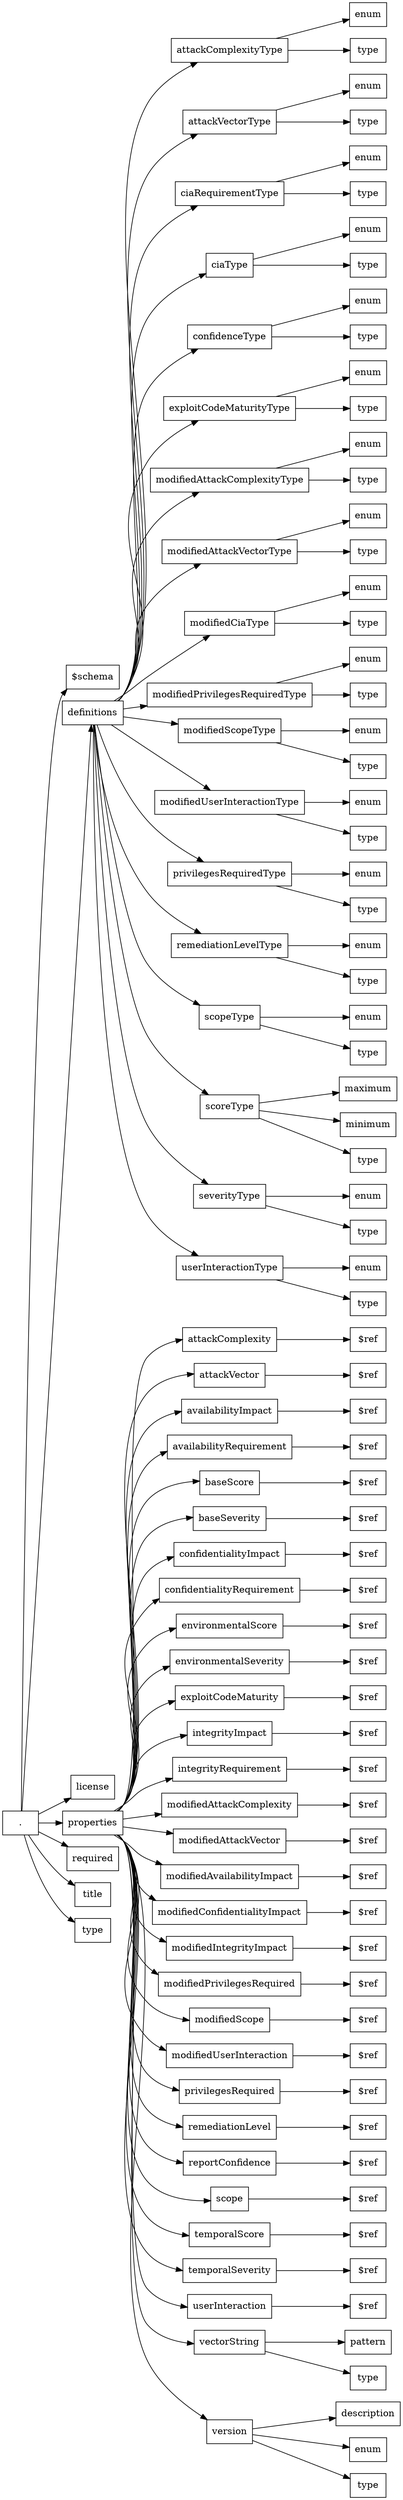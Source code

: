 digraph G {
    node [shape=box];
    edge [dir=forward];
    rankdir=LR;

    "b2ba6485-7c49-4f3e-ba02-1241c6d13d39" [label="."];
    "$schema" [label="$schema"];
    "definitions" [label="definitions"];
    "definitions.attackComplexityType" [label="attackComplexityType"];
    "definitions.attackComplexityType.enum" [label="enum"];
    "definitions.attackComplexityType.type" [label="type"];
    "definitions.attackVectorType" [label="attackVectorType"];
    "definitions.attackVectorType.enum" [label="enum"];
    "definitions.attackVectorType.type" [label="type"];
    "definitions.ciaRequirementType" [label="ciaRequirementType"];
    "definitions.ciaRequirementType.enum" [label="enum"];
    "definitions.ciaRequirementType.type" [label="type"];
    "definitions.ciaType" [label="ciaType"];
    "definitions.ciaType.enum" [label="enum"];
    "definitions.ciaType.type" [label="type"];
    "definitions.confidenceType" [label="confidenceType"];
    "definitions.confidenceType.enum" [label="enum"];
    "definitions.confidenceType.type" [label="type"];
    "definitions.exploitCodeMaturityType" [label="exploitCodeMaturityType"];
    "definitions.exploitCodeMaturityType.enum" [label="enum"];
    "definitions.exploitCodeMaturityType.type" [label="type"];
    "definitions.modifiedAttackComplexityType" [label="modifiedAttackComplexityType"];
    "definitions.modifiedAttackComplexityType.enum" [label="enum"];
    "definitions.modifiedAttackComplexityType.type" [label="type"];
    "definitions.modifiedAttackVectorType" [label="modifiedAttackVectorType"];
    "definitions.modifiedAttackVectorType.enum" [label="enum"];
    "definitions.modifiedAttackVectorType.type" [label="type"];
    "definitions.modifiedCiaType" [label="modifiedCiaType"];
    "definitions.modifiedCiaType.enum" [label="enum"];
    "definitions.modifiedCiaType.type" [label="type"];
    "definitions.modifiedPrivilegesRequiredType" [label="modifiedPrivilegesRequiredType"];
    "definitions.modifiedPrivilegesRequiredType.enum" [label="enum"];
    "definitions.modifiedPrivilegesRequiredType.type" [label="type"];
    "definitions.modifiedScopeType" [label="modifiedScopeType"];
    "definitions.modifiedScopeType.enum" [label="enum"];
    "definitions.modifiedScopeType.type" [label="type"];
    "definitions.modifiedUserInteractionType" [label="modifiedUserInteractionType"];
    "definitions.modifiedUserInteractionType.enum" [label="enum"];
    "definitions.modifiedUserInteractionType.type" [label="type"];
    "definitions.privilegesRequiredType" [label="privilegesRequiredType"];
    "definitions.privilegesRequiredType.enum" [label="enum"];
    "definitions.privilegesRequiredType.type" [label="type"];
    "definitions.remediationLevelType" [label="remediationLevelType"];
    "definitions.remediationLevelType.enum" [label="enum"];
    "definitions.remediationLevelType.type" [label="type"];
    "definitions.scopeType" [label="scopeType"];
    "definitions.scopeType.enum" [label="enum"];
    "definitions.scopeType.type" [label="type"];
    "definitions.scoreType" [label="scoreType"];
    "definitions.scoreType.maximum" [label="maximum"];
    "definitions.scoreType.minimum" [label="minimum"];
    "definitions.scoreType.type" [label="type"];
    "definitions.severityType" [label="severityType"];
    "definitions.severityType.enum" [label="enum"];
    "definitions.severityType.type" [label="type"];
    "definitions.userInteractionType" [label="userInteractionType"];
    "definitions.userInteractionType.enum" [label="enum"];
    "definitions.userInteractionType.type" [label="type"];
    "license" [label="license"];
    "properties" [label="properties"];
    "properties.attackComplexity" [label="attackComplexity"];
    "properties.attackComplexity.$ref" [label="$ref"];
    "properties.attackVector" [label="attackVector"];
    "properties.attackVector.$ref" [label="$ref"];
    "properties.availabilityImpact" [label="availabilityImpact"];
    "properties.availabilityImpact.$ref" [label="$ref"];
    "properties.availabilityRequirement" [label="availabilityRequirement"];
    "properties.availabilityRequirement.$ref" [label="$ref"];
    "properties.baseScore" [label="baseScore"];
    "properties.baseScore.$ref" [label="$ref"];
    "properties.baseSeverity" [label="baseSeverity"];
    "properties.baseSeverity.$ref" [label="$ref"];
    "properties.confidentialityImpact" [label="confidentialityImpact"];
    "properties.confidentialityImpact.$ref" [label="$ref"];
    "properties.confidentialityRequirement" [label="confidentialityRequirement"];
    "properties.confidentialityRequirement.$ref" [label="$ref"];
    "properties.environmentalScore" [label="environmentalScore"];
    "properties.environmentalScore.$ref" [label="$ref"];
    "properties.environmentalSeverity" [label="environmentalSeverity"];
    "properties.environmentalSeverity.$ref" [label="$ref"];
    "properties.exploitCodeMaturity" [label="exploitCodeMaturity"];
    "properties.exploitCodeMaturity.$ref" [label="$ref"];
    "properties.integrityImpact" [label="integrityImpact"];
    "properties.integrityImpact.$ref" [label="$ref"];
    "properties.integrityRequirement" [label="integrityRequirement"];
    "properties.integrityRequirement.$ref" [label="$ref"];
    "properties.modifiedAttackComplexity" [label="modifiedAttackComplexity"];
    "properties.modifiedAttackComplexity.$ref" [label="$ref"];
    "properties.modifiedAttackVector" [label="modifiedAttackVector"];
    "properties.modifiedAttackVector.$ref" [label="$ref"];
    "properties.modifiedAvailabilityImpact" [label="modifiedAvailabilityImpact"];
    "properties.modifiedAvailabilityImpact.$ref" [label="$ref"];
    "properties.modifiedConfidentialityImpact" [label="modifiedConfidentialityImpact"];
    "properties.modifiedConfidentialityImpact.$ref" [label="$ref"];
    "properties.modifiedIntegrityImpact" [label="modifiedIntegrityImpact"];
    "properties.modifiedIntegrityImpact.$ref" [label="$ref"];
    "properties.modifiedPrivilegesRequired" [label="modifiedPrivilegesRequired"];
    "properties.modifiedPrivilegesRequired.$ref" [label="$ref"];
    "properties.modifiedScope" [label="modifiedScope"];
    "properties.modifiedScope.$ref" [label="$ref"];
    "properties.modifiedUserInteraction" [label="modifiedUserInteraction"];
    "properties.modifiedUserInteraction.$ref" [label="$ref"];
    "properties.privilegesRequired" [label="privilegesRequired"];
    "properties.privilegesRequired.$ref" [label="$ref"];
    "properties.remediationLevel" [label="remediationLevel"];
    "properties.remediationLevel.$ref" [label="$ref"];
    "properties.reportConfidence" [label="reportConfidence"];
    "properties.reportConfidence.$ref" [label="$ref"];
    "properties.scope" [label="scope"];
    "properties.scope.$ref" [label="$ref"];
    "properties.temporalScore" [label="temporalScore"];
    "properties.temporalScore.$ref" [label="$ref"];
    "properties.temporalSeverity" [label="temporalSeverity"];
    "properties.temporalSeverity.$ref" [label="$ref"];
    "properties.userInteraction" [label="userInteraction"];
    "properties.userInteraction.$ref" [label="$ref"];
    "properties.vectorString" [label="vectorString"];
    "properties.vectorString.pattern" [label="pattern"];
    "properties.vectorString.type" [label="type"];
    "properties.version" [label="version"];
    "properties.version.description" [label="description"];
    "properties.version.enum" [label="enum"];
    "properties.version.type" [label="type"];
    "required" [label="required"];
    "title" [label="title"];
    "type" [label="type"];

    "b2ba6485-7c49-4f3e-ba02-1241c6d13d39" -> "$schema";
    "b2ba6485-7c49-4f3e-ba02-1241c6d13d39" -> "definitions";
    "b2ba6485-7c49-4f3e-ba02-1241c6d13d39" -> "license";
    "b2ba6485-7c49-4f3e-ba02-1241c6d13d39" -> "properties";
    "b2ba6485-7c49-4f3e-ba02-1241c6d13d39" -> "required";
    "b2ba6485-7c49-4f3e-ba02-1241c6d13d39" -> "title";
    "b2ba6485-7c49-4f3e-ba02-1241c6d13d39" -> "type";

    "definitions" -> "definitions.attackComplexityType";
    "definitions" -> "definitions.attackVectorType";
    "definitions" -> "definitions.ciaRequirementType";
    "definitions" -> "definitions.ciaType";
    "definitions" -> "definitions.confidenceType";
    "definitions" -> "definitions.exploitCodeMaturityType";
    "definitions" -> "definitions.modifiedAttackComplexityType";
    "definitions" -> "definitions.modifiedAttackVectorType";
    "definitions" -> "definitions.modifiedCiaType";
    "definitions" -> "definitions.modifiedPrivilegesRequiredType";
    "definitions" -> "definitions.modifiedScopeType";
    "definitions" -> "definitions.modifiedUserInteractionType";
    "definitions" -> "definitions.privilegesRequiredType";
    "definitions" -> "definitions.remediationLevelType";
    "definitions" -> "definitions.scopeType";
    "definitions" -> "definitions.scoreType";
    "definitions" -> "definitions.severityType";
    "definitions" -> "definitions.userInteractionType";
    "definitions.attackComplexityType" -> "definitions.attackComplexityType.enum";
    "definitions.attackComplexityType" -> "definitions.attackComplexityType.type";
    "definitions.attackVectorType" -> "definitions.attackVectorType.enum";
    "definitions.attackVectorType" -> "definitions.attackVectorType.type";
    "definitions.ciaRequirementType" -> "definitions.ciaRequirementType.enum";
    "definitions.ciaRequirementType" -> "definitions.ciaRequirementType.type";
    "definitions.ciaType" -> "definitions.ciaType.enum";
    "definitions.ciaType" -> "definitions.ciaType.type";
    "definitions.confidenceType" -> "definitions.confidenceType.enum";
    "definitions.confidenceType" -> "definitions.confidenceType.type";
    "definitions.exploitCodeMaturityType" -> "definitions.exploitCodeMaturityType.enum";
    "definitions.exploitCodeMaturityType" -> "definitions.exploitCodeMaturityType.type";
    "definitions.modifiedAttackComplexityType" -> "definitions.modifiedAttackComplexityType.enum";
    "definitions.modifiedAttackComplexityType" -> "definitions.modifiedAttackComplexityType.type";
    "definitions.modifiedAttackVectorType" -> "definitions.modifiedAttackVectorType.enum";
    "definitions.modifiedAttackVectorType" -> "definitions.modifiedAttackVectorType.type";
    "definitions.modifiedCiaType" -> "definitions.modifiedCiaType.enum";
    "definitions.modifiedCiaType" -> "definitions.modifiedCiaType.type";
    "definitions.modifiedPrivilegesRequiredType" -> "definitions.modifiedPrivilegesRequiredType.enum";
    "definitions.modifiedPrivilegesRequiredType" -> "definitions.modifiedPrivilegesRequiredType.type";
    "definitions.modifiedScopeType" -> "definitions.modifiedScopeType.enum";
    "definitions.modifiedScopeType" -> "definitions.modifiedScopeType.type";
    "definitions.modifiedUserInteractionType" -> "definitions.modifiedUserInteractionType.enum";
    "definitions.modifiedUserInteractionType" -> "definitions.modifiedUserInteractionType.type";
    "definitions.privilegesRequiredType" -> "definitions.privilegesRequiredType.enum";
    "definitions.privilegesRequiredType" -> "definitions.privilegesRequiredType.type";
    "definitions.remediationLevelType" -> "definitions.remediationLevelType.enum";
    "definitions.remediationLevelType" -> "definitions.remediationLevelType.type";
    "definitions.scopeType" -> "definitions.scopeType.enum";
    "definitions.scopeType" -> "definitions.scopeType.type";
    "definitions.scoreType" -> "definitions.scoreType.maximum";
    "definitions.scoreType" -> "definitions.scoreType.minimum";
    "definitions.scoreType" -> "definitions.scoreType.type";
    "definitions.severityType" -> "definitions.severityType.enum";
    "definitions.severityType" -> "definitions.severityType.type";
    "definitions.userInteractionType" -> "definitions.userInteractionType.enum";
    "definitions.userInteractionType" -> "definitions.userInteractionType.type";
    "properties" -> "properties.attackComplexity";
    "properties" -> "properties.attackVector";
    "properties" -> "properties.availabilityImpact";
    "properties" -> "properties.availabilityRequirement";
    "properties" -> "properties.baseScore";
    "properties" -> "properties.baseSeverity";
    "properties" -> "properties.confidentialityImpact";
    "properties" -> "properties.confidentialityRequirement";
    "properties" -> "properties.environmentalScore";
    "properties" -> "properties.environmentalSeverity";
    "properties" -> "properties.exploitCodeMaturity";
    "properties" -> "properties.integrityImpact";
    "properties" -> "properties.integrityRequirement";
    "properties" -> "properties.modifiedAttackComplexity";
    "properties" -> "properties.modifiedAttackVector";
    "properties" -> "properties.modifiedAvailabilityImpact";
    "properties" -> "properties.modifiedConfidentialityImpact";
    "properties" -> "properties.modifiedIntegrityImpact";
    "properties" -> "properties.modifiedPrivilegesRequired";
    "properties" -> "properties.modifiedScope";
    "properties" -> "properties.modifiedUserInteraction";
    "properties" -> "properties.privilegesRequired";
    "properties" -> "properties.remediationLevel";
    "properties" -> "properties.reportConfidence";
    "properties" -> "properties.scope";
    "properties" -> "properties.temporalScore";
    "properties" -> "properties.temporalSeverity";
    "properties" -> "properties.userInteraction";
    "properties" -> "properties.vectorString";
    "properties" -> "properties.version";
    "properties.attackComplexity" -> "properties.attackComplexity.$ref";
    "properties.attackVector" -> "properties.attackVector.$ref";
    "properties.availabilityImpact" -> "properties.availabilityImpact.$ref";
    "properties.availabilityRequirement" -> "properties.availabilityRequirement.$ref";
    "properties.baseScore" -> "properties.baseScore.$ref";
    "properties.baseSeverity" -> "properties.baseSeverity.$ref";
    "properties.confidentialityImpact" -> "properties.confidentialityImpact.$ref";
    "properties.confidentialityRequirement" -> "properties.confidentialityRequirement.$ref";
    "properties.environmentalScore" -> "properties.environmentalScore.$ref";
    "properties.environmentalSeverity" -> "properties.environmentalSeverity.$ref";
    "properties.exploitCodeMaturity" -> "properties.exploitCodeMaturity.$ref";
    "properties.integrityImpact" -> "properties.integrityImpact.$ref";
    "properties.integrityRequirement" -> "properties.integrityRequirement.$ref";
    "properties.modifiedAttackComplexity" -> "properties.modifiedAttackComplexity.$ref";
    "properties.modifiedAttackVector" -> "properties.modifiedAttackVector.$ref";
    "properties.modifiedAvailabilityImpact" -> "properties.modifiedAvailabilityImpact.$ref";
    "properties.modifiedConfidentialityImpact" -> "properties.modifiedConfidentialityImpact.$ref";
    "properties.modifiedIntegrityImpact" -> "properties.modifiedIntegrityImpact.$ref";
    "properties.modifiedPrivilegesRequired" -> "properties.modifiedPrivilegesRequired.$ref";
    "properties.modifiedScope" -> "properties.modifiedScope.$ref";
    "properties.modifiedUserInteraction" -> "properties.modifiedUserInteraction.$ref";
    "properties.privilegesRequired" -> "properties.privilegesRequired.$ref";
    "properties.remediationLevel" -> "properties.remediationLevel.$ref";
    "properties.reportConfidence" -> "properties.reportConfidence.$ref";
    "properties.scope" -> "properties.scope.$ref";
    "properties.temporalScore" -> "properties.temporalScore.$ref";
    "properties.temporalSeverity" -> "properties.temporalSeverity.$ref";
    "properties.userInteraction" -> "properties.userInteraction.$ref";
    "properties.vectorString" -> "properties.vectorString.pattern";
    "properties.vectorString" -> "properties.vectorString.type";
    "properties.version" -> "properties.version.description";
    "properties.version" -> "properties.version.enum";
    "properties.version" -> "properties.version.type";
}